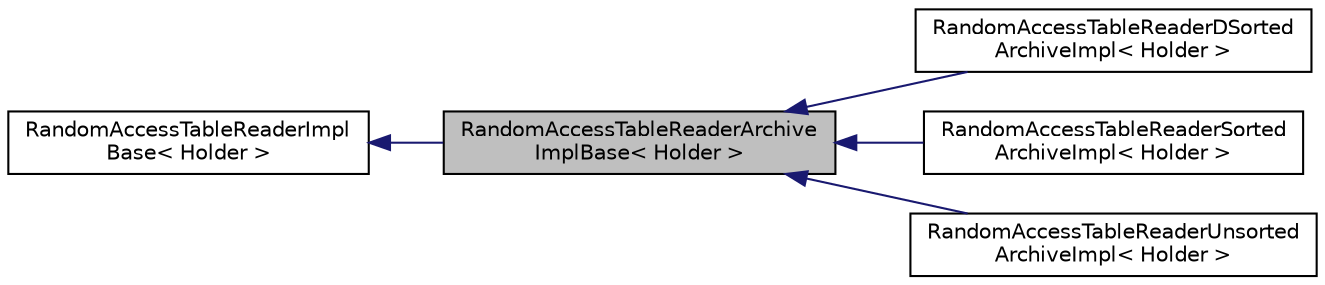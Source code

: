 digraph "RandomAccessTableReaderArchiveImplBase&lt; Holder &gt;"
{
  edge [fontname="Helvetica",fontsize="10",labelfontname="Helvetica",labelfontsize="10"];
  node [fontname="Helvetica",fontsize="10",shape=record];
  rankdir="LR";
  Node0 [label="RandomAccessTableReaderArchive\lImplBase\< Holder \>",height=0.2,width=0.4,color="black", fillcolor="grey75", style="filled", fontcolor="black"];
  Node1 -> Node0 [dir="back",color="midnightblue",fontsize="10",style="solid",fontname="Helvetica"];
  Node1 [label="RandomAccessTableReaderImpl\lBase\< Holder \>",height=0.2,width=0.4,color="black", fillcolor="white", style="filled",URL="$classkaldi_1_1RandomAccessTableReaderImplBase.html"];
  Node0 -> Node2 [dir="back",color="midnightblue",fontsize="10",style="solid",fontname="Helvetica"];
  Node2 [label="RandomAccessTableReaderDSorted\lArchiveImpl\< Holder \>",height=0.2,width=0.4,color="black", fillcolor="white", style="filled",URL="$classkaldi_1_1RandomAccessTableReaderDSortedArchiveImpl.html"];
  Node0 -> Node3 [dir="back",color="midnightblue",fontsize="10",style="solid",fontname="Helvetica"];
  Node3 [label="RandomAccessTableReaderSorted\lArchiveImpl\< Holder \>",height=0.2,width=0.4,color="black", fillcolor="white", style="filled",URL="$classkaldi_1_1RandomAccessTableReaderSortedArchiveImpl.html"];
  Node0 -> Node4 [dir="back",color="midnightblue",fontsize="10",style="solid",fontname="Helvetica"];
  Node4 [label="RandomAccessTableReaderUnsorted\lArchiveImpl\< Holder \>",height=0.2,width=0.4,color="black", fillcolor="white", style="filled",URL="$classkaldi_1_1RandomAccessTableReaderUnsortedArchiveImpl.html"];
}
